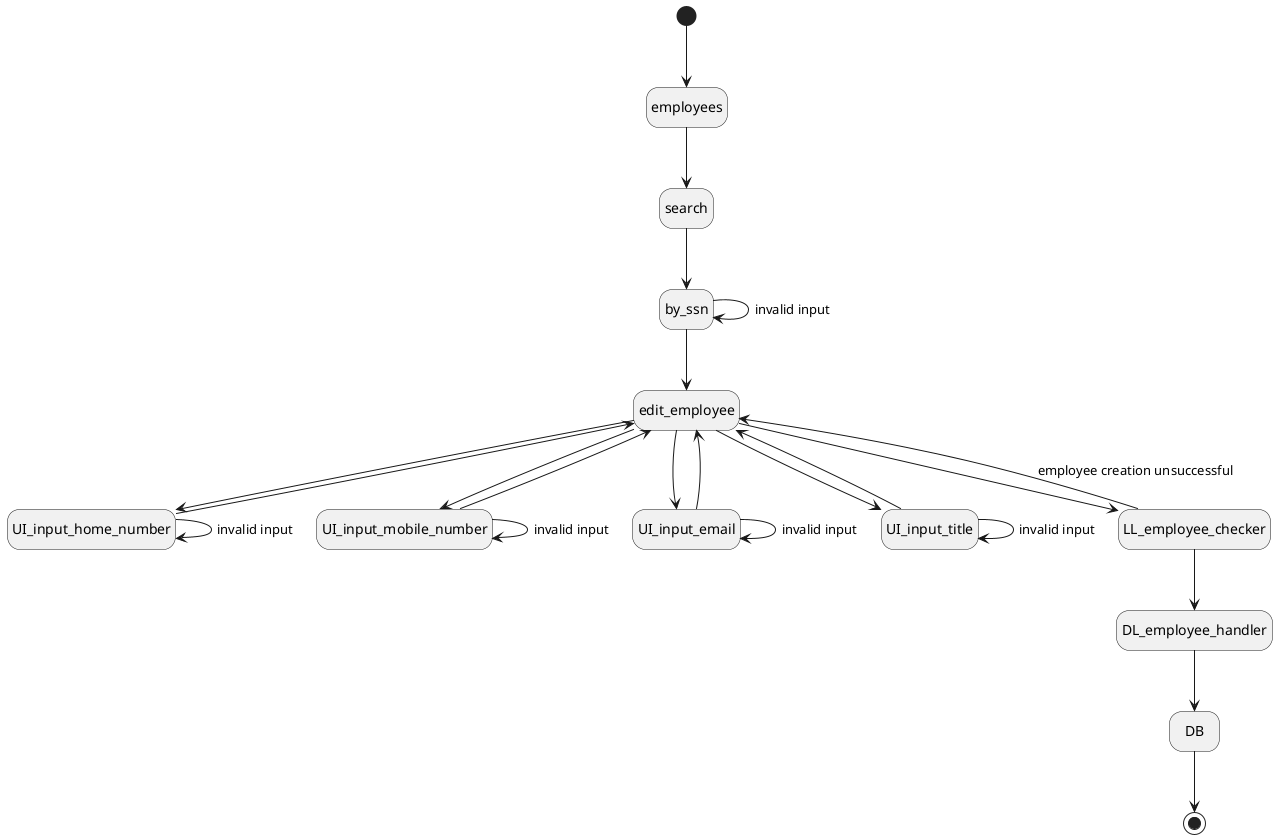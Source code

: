 @startuml edit employee info
hide empty description

[*] -down-> employees
employees -down-> search
search -down-> by_ssn
by_ssn -down-> by_ssn:invalid input
by_ssn -down-> edit_employee
edit_employee -down-> UI_input_home_number
UI_input_home_number -down-> UI_input_home_number:invalid input
edit_employee -down-> UI_input_mobile_number
UI_input_mobile_number -down-> UI_input_mobile_number:invalid input
edit_employee -down-> UI_input_email
UI_input_email -down-> UI_input_email:invalid input
edit_employee -down-> UI_input_title
UI_input_title -down-> UI_input_title:invalid input
UI_input_home_number --> edit_employee
UI_input_mobile_number --> edit_employee
UI_input_email --> edit_employee
UI_input_title --> edit_employee
edit_employee -down-> LL_employee_checker
LL_employee_checker --> edit_employee:employee creation unsuccessful
LL_employee_checker -down-> DL_employee_handler
DL_employee_handler -down-> DB
DB --> [*]

@enduml
